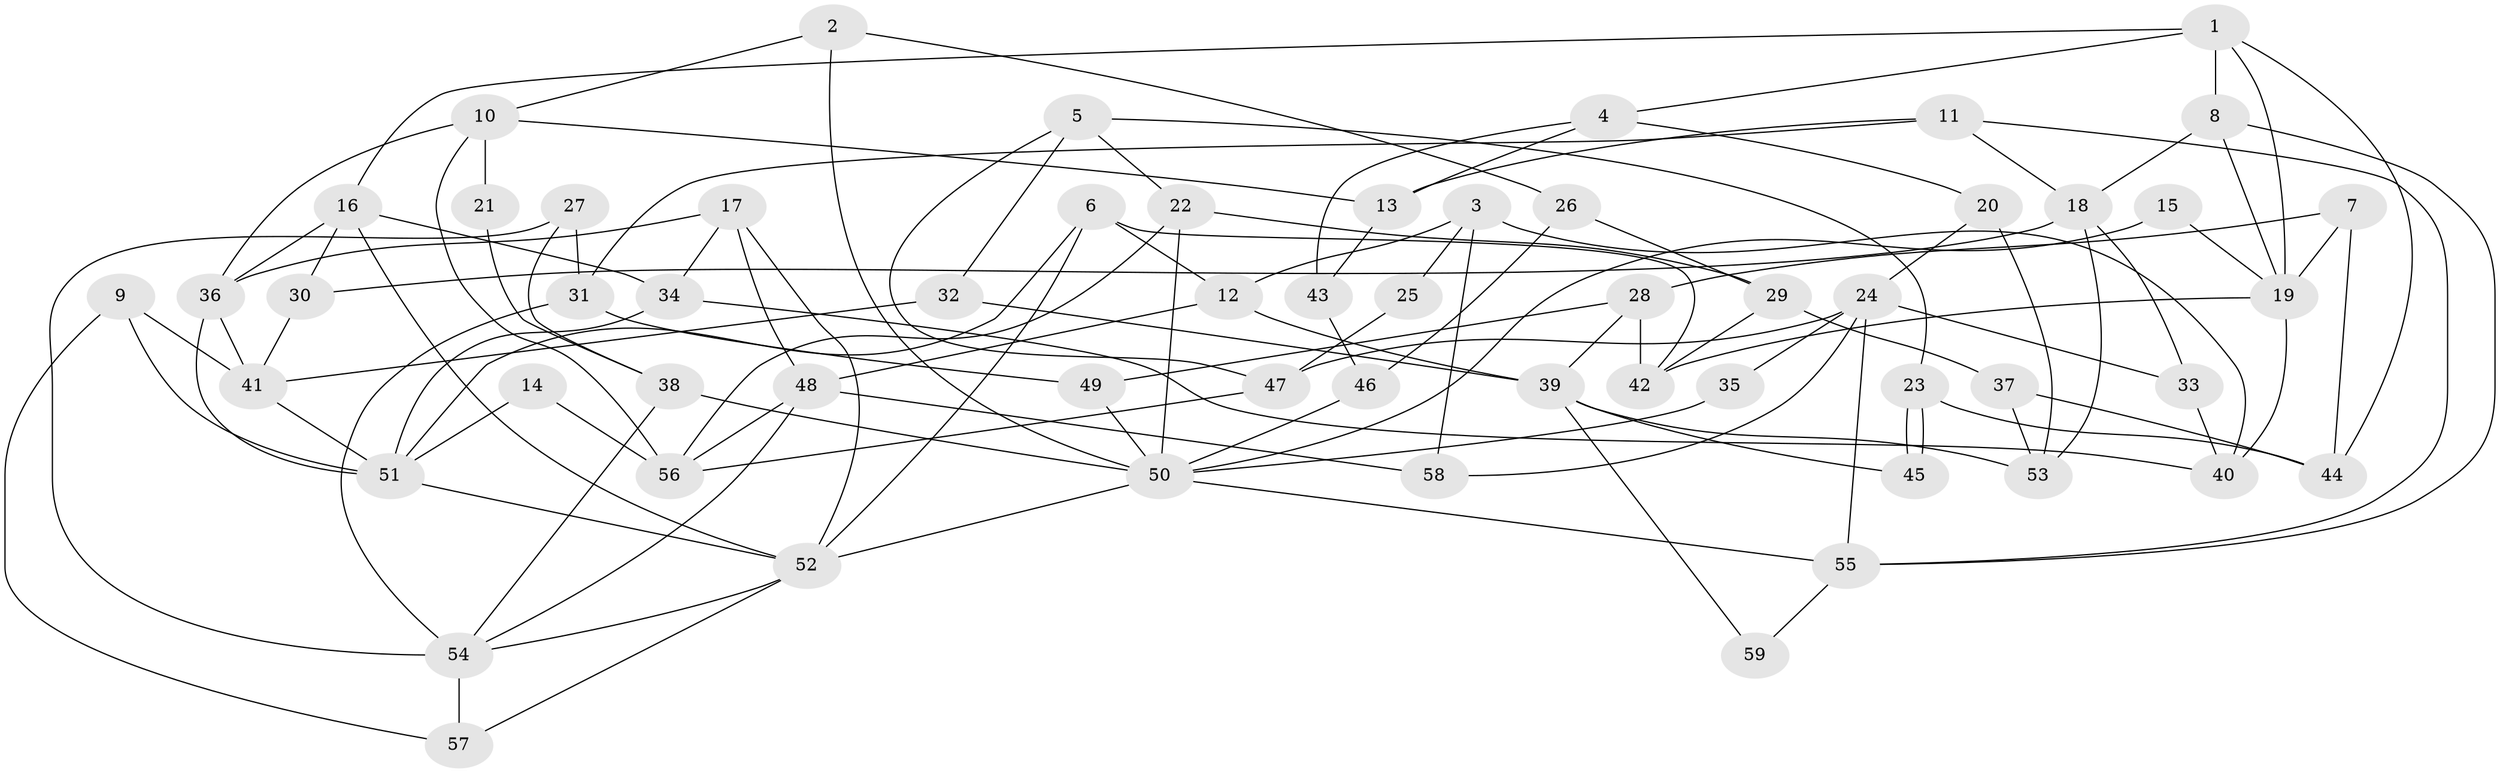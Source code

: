 // Generated by graph-tools (version 1.1) at 2025/01/03/09/25 03:01:59]
// undirected, 59 vertices, 118 edges
graph export_dot {
graph [start="1"]
  node [color=gray90,style=filled];
  1;
  2;
  3;
  4;
  5;
  6;
  7;
  8;
  9;
  10;
  11;
  12;
  13;
  14;
  15;
  16;
  17;
  18;
  19;
  20;
  21;
  22;
  23;
  24;
  25;
  26;
  27;
  28;
  29;
  30;
  31;
  32;
  33;
  34;
  35;
  36;
  37;
  38;
  39;
  40;
  41;
  42;
  43;
  44;
  45;
  46;
  47;
  48;
  49;
  50;
  51;
  52;
  53;
  54;
  55;
  56;
  57;
  58;
  59;
  1 -- 4;
  1 -- 16;
  1 -- 8;
  1 -- 19;
  1 -- 44;
  2 -- 50;
  2 -- 10;
  2 -- 26;
  3 -- 40;
  3 -- 58;
  3 -- 12;
  3 -- 25;
  4 -- 13;
  4 -- 43;
  4 -- 20;
  5 -- 32;
  5 -- 22;
  5 -- 23;
  5 -- 47;
  6 -- 12;
  6 -- 52;
  6 -- 42;
  6 -- 51;
  7 -- 19;
  7 -- 44;
  7 -- 28;
  8 -- 18;
  8 -- 19;
  8 -- 55;
  9 -- 57;
  9 -- 51;
  9 -- 41;
  10 -- 56;
  10 -- 36;
  10 -- 13;
  10 -- 21;
  11 -- 55;
  11 -- 18;
  11 -- 13;
  11 -- 31;
  12 -- 39;
  12 -- 48;
  13 -- 43;
  14 -- 51;
  14 -- 56;
  15 -- 19;
  15 -- 50;
  16 -- 34;
  16 -- 36;
  16 -- 30;
  16 -- 52;
  17 -- 52;
  17 -- 36;
  17 -- 34;
  17 -- 48;
  18 -- 33;
  18 -- 30;
  18 -- 53;
  19 -- 40;
  19 -- 42;
  20 -- 53;
  20 -- 24;
  21 -- 38;
  22 -- 50;
  22 -- 56;
  22 -- 29;
  23 -- 45;
  23 -- 45;
  23 -- 44;
  24 -- 55;
  24 -- 33;
  24 -- 35;
  24 -- 47;
  24 -- 58;
  25 -- 47;
  26 -- 29;
  26 -- 46;
  27 -- 31;
  27 -- 54;
  27 -- 38;
  28 -- 42;
  28 -- 39;
  28 -- 49;
  29 -- 42;
  29 -- 37;
  30 -- 41;
  31 -- 54;
  31 -- 49;
  32 -- 39;
  32 -- 41;
  33 -- 40;
  34 -- 51;
  34 -- 40;
  35 -- 50;
  36 -- 51;
  36 -- 41;
  37 -- 44;
  37 -- 53;
  38 -- 54;
  38 -- 50;
  39 -- 53;
  39 -- 45;
  39 -- 59;
  41 -- 51;
  43 -- 46;
  46 -- 50;
  47 -- 56;
  48 -- 54;
  48 -- 56;
  48 -- 58;
  49 -- 50;
  50 -- 52;
  50 -- 55;
  51 -- 52;
  52 -- 54;
  52 -- 57;
  54 -- 57;
  55 -- 59;
}

